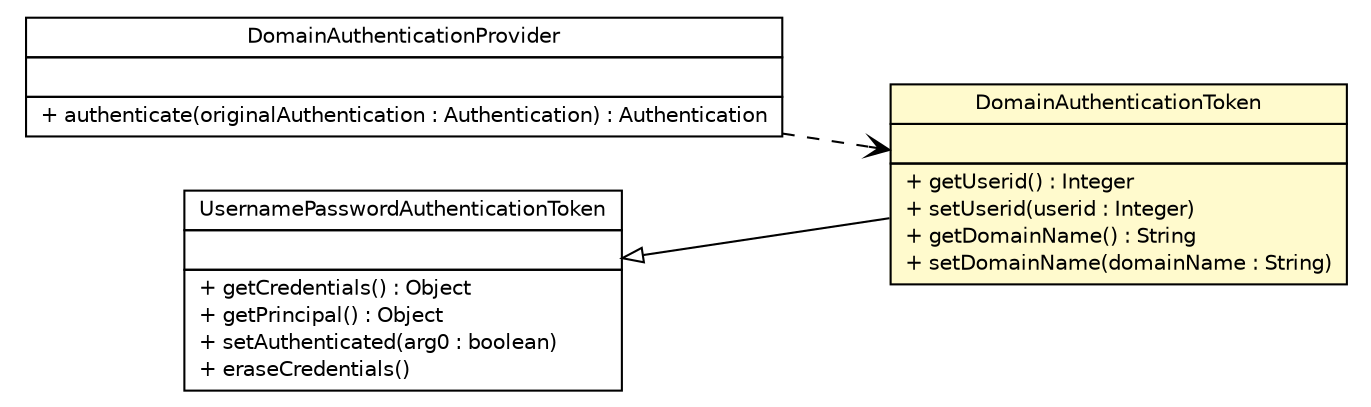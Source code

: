 #!/usr/local/bin/dot
#
# Class diagram 
# Generated by UMLGraph version 5.1 (http://www.umlgraph.org/)
#

digraph G {
	edge [fontname="Helvetica",fontsize=10,labelfontname="Helvetica",labelfontsize=10];
	node [fontname="Helvetica",fontsize=10,shape=plaintext];
	nodesep=0.25;
	ranksep=0.5;
	rankdir=LR;
	// com.inn.headstartdemo.security.authentication.DomainAuthenticationToken
	c14462 [label=<<table title="com.inn.headstartdemo.security.authentication.DomainAuthenticationToken" border="0" cellborder="1" cellspacing="0" cellpadding="2" port="p" bgcolor="lemonChiffon" href="./DomainAuthenticationToken.html">
		<tr><td><table border="0" cellspacing="0" cellpadding="1">
<tr><td align="center" balign="center"> DomainAuthenticationToken </td></tr>
		</table></td></tr>
		<tr><td><table border="0" cellspacing="0" cellpadding="1">
<tr><td align="left" balign="left">  </td></tr>
		</table></td></tr>
		<tr><td><table border="0" cellspacing="0" cellpadding="1">
<tr><td align="left" balign="left"> + getUserid() : Integer </td></tr>
<tr><td align="left" balign="left"> + setUserid(userid : Integer) </td></tr>
<tr><td align="left" balign="left"> + getDomainName() : String </td></tr>
<tr><td align="left" balign="left"> + setDomainName(domainName : String) </td></tr>
		</table></td></tr>
		</table>>, fontname="Helvetica", fontcolor="black", fontsize=10.0];
	// com.inn.headstartdemo.security.authentication.dao.DomainAuthenticationProvider
	c14463 [label=<<table title="com.inn.headstartdemo.security.authentication.dao.DomainAuthenticationProvider" border="0" cellborder="1" cellspacing="0" cellpadding="2" port="p" href="./dao/DomainAuthenticationProvider.html">
		<tr><td><table border="0" cellspacing="0" cellpadding="1">
<tr><td align="center" balign="center"> DomainAuthenticationProvider </td></tr>
		</table></td></tr>
		<tr><td><table border="0" cellspacing="0" cellpadding="1">
<tr><td align="left" balign="left">  </td></tr>
		</table></td></tr>
		<tr><td><table border="0" cellspacing="0" cellpadding="1">
<tr><td align="left" balign="left"> + authenticate(originalAuthentication : Authentication) : Authentication </td></tr>
		</table></td></tr>
		</table>>, fontname="Helvetica", fontcolor="black", fontsize=10.0];
	//com.inn.headstartdemo.security.authentication.DomainAuthenticationToken extends org.springframework.security.authentication.UsernamePasswordAuthenticationToken
	c14698:p -> c14462:p [dir=back,arrowtail=empty];
	// com.inn.headstartdemo.security.authentication.dao.DomainAuthenticationProvider DEPEND com.inn.headstartdemo.security.authentication.DomainAuthenticationToken
	c14463:p -> c14462:p [taillabel="", label="", headlabel="", fontname="Helvetica", fontcolor="black", fontsize=10.0, color="black", arrowhead=open, style=dashed];
	// org.springframework.security.authentication.UsernamePasswordAuthenticationToken
	c14698 [label=<<table title="org.springframework.security.authentication.UsernamePasswordAuthenticationToken" border="0" cellborder="1" cellspacing="0" cellpadding="2" port="p" href="http://java.sun.com/j2se/1.4.2/docs/api/org/springframework/security/authentication/UsernamePasswordAuthenticationToken.html">
		<tr><td><table border="0" cellspacing="0" cellpadding="1">
<tr><td align="center" balign="center"> UsernamePasswordAuthenticationToken </td></tr>
		</table></td></tr>
		<tr><td><table border="0" cellspacing="0" cellpadding="1">
<tr><td align="left" balign="left">  </td></tr>
		</table></td></tr>
		<tr><td><table border="0" cellspacing="0" cellpadding="1">
<tr><td align="left" balign="left"> + getCredentials() : Object </td></tr>
<tr><td align="left" balign="left"> + getPrincipal() : Object </td></tr>
<tr><td align="left" balign="left"> + setAuthenticated(arg0 : boolean) </td></tr>
<tr><td align="left" balign="left"> + eraseCredentials() </td></tr>
		</table></td></tr>
		</table>>, fontname="Helvetica", fontcolor="black", fontsize=10.0];
}

